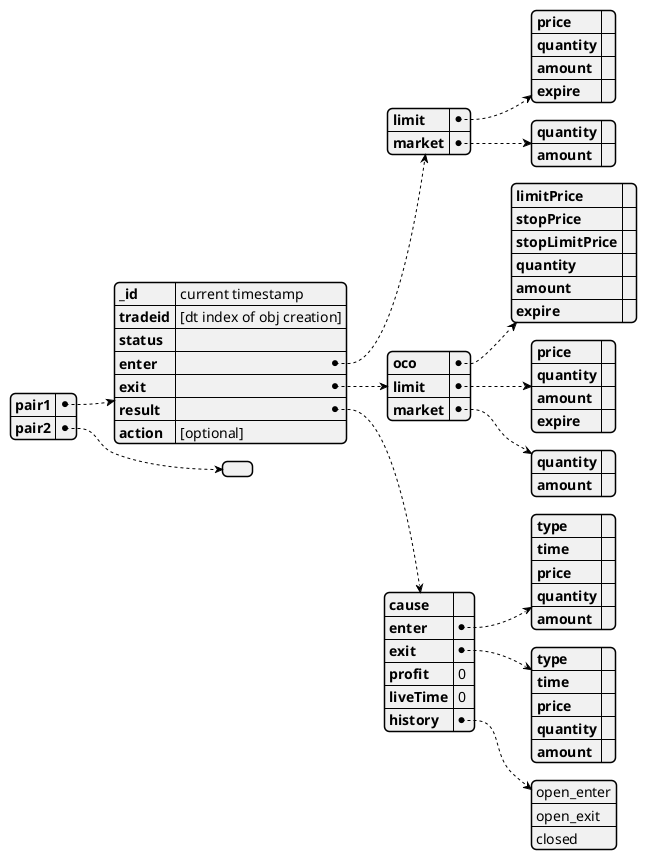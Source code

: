 @startjson
{
  "pair1":{
    "_id": "current timestamp",
    "tradeid": "[dt index of obj creation]",
    "status": "",
    "enter": {
      "limit": {
        "price": "",
        "quantity": "",
        "amount": "",
        "expire": ""
      },
      "market": {
        "quantity": "",
        "amount": ""
      }
    },
    "exit": {
      "oco": {
        "limitPrice": "",
        "stopPrice": "",
        "stopLimitPrice": "",
        "quantity": "",
        "amount": "",
        "expire": ""
      },
      "limit": {
        "price": "",
        "quantity": "",
        "amount": "",
        "expire": ""
      },
      "market": {
        "quantity": "",
        "amount": ""
      }
    },
    "result": {
      "cause": "",
      "enter": {
        "type": "",
        "time": "",
        "price": "",
        "quantity": "",
        "amount": ""
      },
      "exit": {
        "type": "",
        "time": "",
        "price": "",
        "quantity": "",
        "amount": ""
      },
      "profit": 0,
      "liveTime": 0,
      "history":["open_enter", "open_exit", "closed"]
    },
    "action": "[optional]"
  },
  "pair2":{}
}
@endjson

1. This object is created once when the "ENTER" decision is made with certain conditions.
  1.1 If no enter decision is made, then the [pair1] object will not be created at all
  1.2 If an [pair] object is created for the first time then the status is "created".

2. It is sent to the Broker to place the order. 
3. It is saved to the "Live Trade DB" to keep track.
  3.1 If the status is "created" and oder is placed successfully(verified from broker)
4. In each cycle, the status of the [pair1] is updated by sync'ing with the Broker.
5. When the status is updated as "Closed", it is moved from "LTDB" to "HTDB" (Historical Trade DB)

MAIN MODULE:

  _id:                                              Gathered from the Binance Trade id

  tradeid:                                          Timestamp of the decision

  action:                                           In case of an updatein decision, the action item can be added to the
                                                    lto and the action is executed.

    - cancel                                        Cancel lto
    - update [TODO]                                 Cancel and update
      - if status:'enter_expire', it may cancel the old order and create a new one with the current values
      - if status:'exit_expire', it may cancel the old order(limit or oco) and create a new one with the current values
    - market_enter                                  Cancel the previous one and market enter
    - market_exit                                   Cancel the previous one and market exit


  status:
    Status of a trade object:
    - open_enter:                                   Trade is waiting to enter
    - partially_closed_enter:
    - enter_expire:           (Temporary State):    Trade enter time is expired, this will be converted to:
      - closed                                        Give up on the trade and execute cancel decision
      - open_enter                                    Give a change to to and postpone the expiration time
    - open_exit:                                    Trade is waiting to exit
    - partially_closed_exit:
    - exit_expire:            (Temporary State):    Trade exit time is expired
      - cancel                                        Market sell and exit
      - open_exit                                     Postpone the expiration time
    - closed:                                       Trade completed/canceled (Only way to go to [hist-trade])
  NOTE: Temporary states are only used to evaluate the status of the to by the algorithm it may decide, execute and update the status

Canceled
  If an Limit Order is partially filled than the rest is canceled. For the sake of simlicity(for now)
  In other words, both Canceled and Closed exist at the same time

ENTER MODULE:
  - Enter module tells how it is planned to enter
 - Default enter type is "limit"

EXIT MODULE:
  - Exit module tells how it is planned to exit
  - It contains either "oco" or "limit" or "market"
    - Priority: market > limit > oco:
    '''
    if market in keys:
      do market exit
    elif limit in keys:
      do limit exit
    elif oco in keys:
      do oco exit
    else
    '''

RESULT MODULE:
  - Result module tells you what actually happend
  
  - cause: main.status might be the same with cause such as 'closed', 'enter_expire', 'exit_expire'
    - closed: bought and sold successfully
    - enter_expire: buy limit order expired
    - exit_expire: not clear what to do
    - external: manual interventions

  amount: price * quantity

  Note: Enter and Exit modules are written once in the decision. They do no get updated.
  However, when buy or sell operations are done. Related information is gathered from the
  broker and written to the results. This approach enable us to compare the expectation
  and the reality


